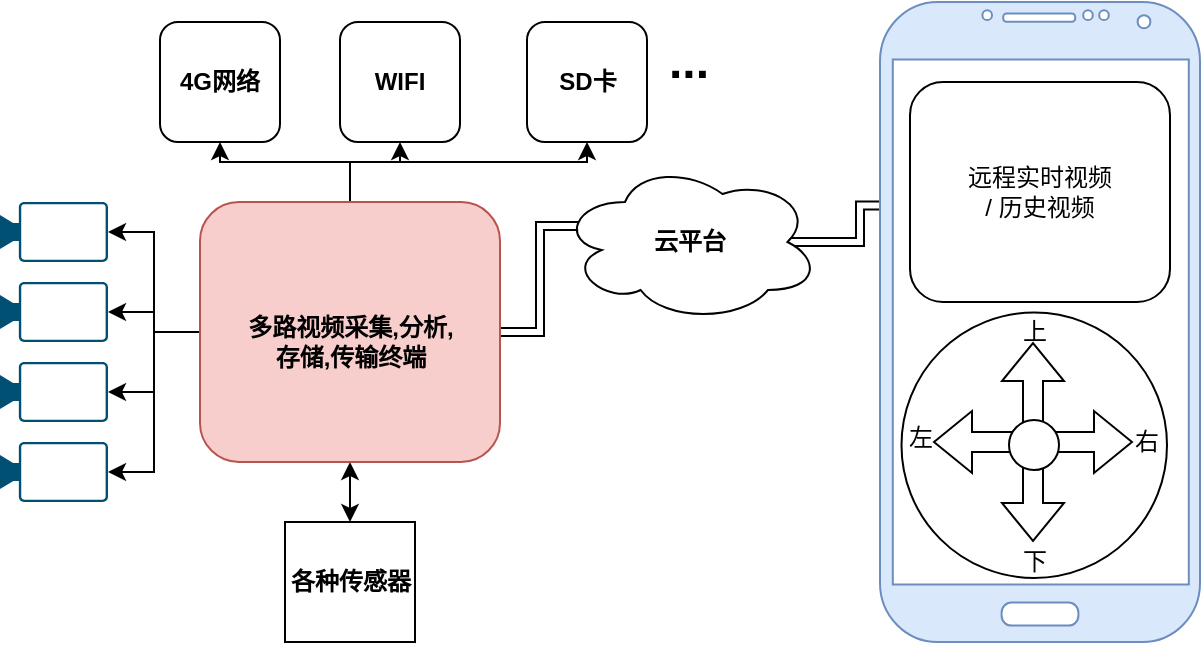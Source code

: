 <mxfile version="21.1.1" type="github">
  <diagram name="第 1 页" id="kXJOPusE5xU-v-Ga1CLE">
    <mxGraphModel dx="875" dy="484" grid="1" gridSize="10" guides="1" tooltips="1" connect="1" arrows="1" fold="1" page="1" pageScale="1" pageWidth="827" pageHeight="1169" math="0" shadow="0">
      <root>
        <mxCell id="0" />
        <mxCell id="1" parent="0" />
        <mxCell id="nGcJagZTHNch-xY1Kb0I-18" style="edgeStyle=orthogonalEdgeStyle;rounded=0;orthogonalLoop=1;jettySize=auto;html=1;entryX=0.035;entryY=0.318;entryDx=0;entryDy=0;entryPerimeter=0;exitX=0.875;exitY=0.5;exitDx=0;exitDy=0;exitPerimeter=0;shape=link;fontStyle=1" edge="1" parent="1" source="nGcJagZTHNch-xY1Kb0I-1" target="nGcJagZTHNch-xY1Kb0I-2">
          <mxGeometry relative="1" as="geometry" />
        </mxCell>
        <mxCell id="nGcJagZTHNch-xY1Kb0I-1" value="云平台" style="ellipse;shape=cloud;whiteSpace=wrap;html=1;fontStyle=1" vertex="1" parent="1">
          <mxGeometry x="400" y="300" width="130" height="80" as="geometry" />
        </mxCell>
        <mxCell id="nGcJagZTHNch-xY1Kb0I-2" value="" style="verticalLabelPosition=bottom;verticalAlign=top;html=1;shadow=0;dashed=0;strokeWidth=1;shape=mxgraph.android.phone2;strokeColor=#6c8ebf;fontStyle=1;fillColor=#dae8fc;" vertex="1" parent="1">
          <mxGeometry x="560" y="220" width="160" height="320" as="geometry" />
        </mxCell>
        <mxCell id="nGcJagZTHNch-xY1Kb0I-12" style="edgeStyle=orthogonalEdgeStyle;rounded=0;orthogonalLoop=1;jettySize=auto;html=1;entryX=0.07;entryY=0.4;entryDx=0;entryDy=0;entryPerimeter=0;shape=link;fontStyle=1" edge="1" parent="1" source="nGcJagZTHNch-xY1Kb0I-4" target="nGcJagZTHNch-xY1Kb0I-1">
          <mxGeometry relative="1" as="geometry" />
        </mxCell>
        <mxCell id="nGcJagZTHNch-xY1Kb0I-19" style="edgeStyle=orthogonalEdgeStyle;rounded=0;orthogonalLoop=1;jettySize=auto;html=1;entryX=1;entryY=0.5;entryDx=0;entryDy=0;entryPerimeter=0;fontStyle=1" edge="1" parent="1" source="nGcJagZTHNch-xY1Kb0I-4" target="nGcJagZTHNch-xY1Kb0I-14">
          <mxGeometry relative="1" as="geometry" />
        </mxCell>
        <mxCell id="nGcJagZTHNch-xY1Kb0I-20" style="edgeStyle=orthogonalEdgeStyle;rounded=0;orthogonalLoop=1;jettySize=auto;html=1;entryX=1;entryY=0.5;entryDx=0;entryDy=0;entryPerimeter=0;fontStyle=1" edge="1" parent="1" source="nGcJagZTHNch-xY1Kb0I-4" target="nGcJagZTHNch-xY1Kb0I-15">
          <mxGeometry relative="1" as="geometry" />
        </mxCell>
        <mxCell id="nGcJagZTHNch-xY1Kb0I-21" style="edgeStyle=orthogonalEdgeStyle;rounded=0;orthogonalLoop=1;jettySize=auto;html=1;entryX=1;entryY=0.5;entryDx=0;entryDy=0;entryPerimeter=0;fontStyle=1" edge="1" parent="1" source="nGcJagZTHNch-xY1Kb0I-4" target="nGcJagZTHNch-xY1Kb0I-16">
          <mxGeometry relative="1" as="geometry" />
        </mxCell>
        <mxCell id="nGcJagZTHNch-xY1Kb0I-22" style="edgeStyle=orthogonalEdgeStyle;rounded=0;orthogonalLoop=1;jettySize=auto;html=1;entryX=1;entryY=0.5;entryDx=0;entryDy=0;entryPerimeter=0;fontStyle=1" edge="1" parent="1" source="nGcJagZTHNch-xY1Kb0I-4" target="nGcJagZTHNch-xY1Kb0I-17">
          <mxGeometry relative="1" as="geometry" />
        </mxCell>
        <mxCell id="nGcJagZTHNch-xY1Kb0I-34" style="edgeStyle=orthogonalEdgeStyle;rounded=0;orthogonalLoop=1;jettySize=auto;html=1;startArrow=classic;startFill=1;fontStyle=1" edge="1" parent="1" source="nGcJagZTHNch-xY1Kb0I-4" target="nGcJagZTHNch-xY1Kb0I-33">
          <mxGeometry relative="1" as="geometry" />
        </mxCell>
        <mxCell id="nGcJagZTHNch-xY1Kb0I-37" style="edgeStyle=orthogonalEdgeStyle;rounded=0;orthogonalLoop=1;jettySize=auto;html=1;entryX=0.5;entryY=1;entryDx=0;entryDy=0;fontStyle=1" edge="1" parent="1" source="nGcJagZTHNch-xY1Kb0I-4" target="nGcJagZTHNch-xY1Kb0I-35">
          <mxGeometry relative="1" as="geometry" />
        </mxCell>
        <mxCell id="nGcJagZTHNch-xY1Kb0I-38" style="edgeStyle=orthogonalEdgeStyle;rounded=0;orthogonalLoop=1;jettySize=auto;html=1;entryX=0.5;entryY=1;entryDx=0;entryDy=0;fontStyle=1" edge="1" parent="1" source="nGcJagZTHNch-xY1Kb0I-4" target="nGcJagZTHNch-xY1Kb0I-36">
          <mxGeometry relative="1" as="geometry" />
        </mxCell>
        <mxCell id="nGcJagZTHNch-xY1Kb0I-40" style="edgeStyle=orthogonalEdgeStyle;rounded=0;orthogonalLoop=1;jettySize=auto;html=1;entryX=0.5;entryY=1;entryDx=0;entryDy=0;fontStyle=1" edge="1" parent="1" source="nGcJagZTHNch-xY1Kb0I-4" target="nGcJagZTHNch-xY1Kb0I-39">
          <mxGeometry relative="1" as="geometry">
            <Array as="points">
              <mxPoint x="295" y="300" />
              <mxPoint x="414" y="300" />
            </Array>
          </mxGeometry>
        </mxCell>
        <mxCell id="nGcJagZTHNch-xY1Kb0I-4" value="" style="whiteSpace=wrap;html=1;fontStyle=1;fillColor=#f8cecc;strokeColor=#b85450;rounded=1;" vertex="1" parent="1">
          <mxGeometry x="220" y="320" width="150" height="130" as="geometry" />
        </mxCell>
        <mxCell id="nGcJagZTHNch-xY1Kb0I-14" value="" style="points=[[0,0.5,0],[0.19,0.02,0],[0.59,0,0],[0.985,0.02,0],[1,0.5,0],[0.985,0.98,0],[0.59,1,0],[0.19,0.98,0]];verticalLabelPosition=bottom;sketch=0;html=1;verticalAlign=top;aspect=fixed;align=center;pointerEvents=1;shape=mxgraph.cisco19.camera;fillColor=#005073;strokeColor=none;fontStyle=1" vertex="1" parent="1">
          <mxGeometry x="120" y="320" width="54" height="30" as="geometry" />
        </mxCell>
        <mxCell id="nGcJagZTHNch-xY1Kb0I-15" value="" style="points=[[0,0.5,0],[0.19,0.02,0],[0.59,0,0],[0.985,0.02,0],[1,0.5,0],[0.985,0.98,0],[0.59,1,0],[0.19,0.98,0]];verticalLabelPosition=bottom;sketch=0;html=1;verticalAlign=top;aspect=fixed;align=center;pointerEvents=1;shape=mxgraph.cisco19.camera;fillColor=#005073;strokeColor=none;fontStyle=1" vertex="1" parent="1">
          <mxGeometry x="120" y="360" width="54" height="30" as="geometry" />
        </mxCell>
        <mxCell id="nGcJagZTHNch-xY1Kb0I-16" value="" style="points=[[0,0.5,0],[0.19,0.02,0],[0.59,0,0],[0.985,0.02,0],[1,0.5,0],[0.985,0.98,0],[0.59,1,0],[0.19,0.98,0]];verticalLabelPosition=bottom;sketch=0;html=1;verticalAlign=top;aspect=fixed;align=center;pointerEvents=1;shape=mxgraph.cisco19.camera;fillColor=#005073;strokeColor=none;fontStyle=1" vertex="1" parent="1">
          <mxGeometry x="120" y="400" width="54" height="30" as="geometry" />
        </mxCell>
        <mxCell id="nGcJagZTHNch-xY1Kb0I-17" value="" style="points=[[0,0.5,0],[0.19,0.02,0],[0.59,0,0],[0.985,0.02,0],[1,0.5,0],[0.985,0.98,0],[0.59,1,0],[0.19,0.98,0]];verticalLabelPosition=bottom;sketch=0;html=1;verticalAlign=top;aspect=fixed;align=center;pointerEvents=1;shape=mxgraph.cisco19.camera;fillColor=#005073;strokeColor=none;fontStyle=1" vertex="1" parent="1">
          <mxGeometry x="120" y="440" width="54" height="30" as="geometry" />
        </mxCell>
        <mxCell id="nGcJagZTHNch-xY1Kb0I-24" value="多路视频采集,分析,&lt;br&gt;存储,传输终端" style="text;html=1;align=center;verticalAlign=middle;resizable=0;points=[];autosize=1;strokeColor=none;fillColor=none;fontStyle=1" vertex="1" parent="1">
          <mxGeometry x="230" y="370" width="130" height="40" as="geometry" />
        </mxCell>
        <mxCell id="nGcJagZTHNch-xY1Kb0I-33" value="各种传感器" style="whiteSpace=wrap;html=1;fontStyle=1" vertex="1" parent="1">
          <mxGeometry x="262.5" y="480" width="65" height="60" as="geometry" />
        </mxCell>
        <mxCell id="nGcJagZTHNch-xY1Kb0I-35" value="4G网络" style="whiteSpace=wrap;html=1;fontStyle=1;rounded=1;" vertex="1" parent="1">
          <mxGeometry x="200" y="230" width="60" height="60" as="geometry" />
        </mxCell>
        <mxCell id="nGcJagZTHNch-xY1Kb0I-36" value="WIFI" style="whiteSpace=wrap;html=1;fontStyle=1;rounded=1;" vertex="1" parent="1">
          <mxGeometry x="290" y="230" width="60" height="60" as="geometry" />
        </mxCell>
        <mxCell id="nGcJagZTHNch-xY1Kb0I-39" value="SD卡" style="whiteSpace=wrap;html=1;fontStyle=1;rounded=1;" vertex="1" parent="1">
          <mxGeometry x="383.5" y="230" width="60" height="60" as="geometry" />
        </mxCell>
        <mxCell id="nGcJagZTHNch-xY1Kb0I-41" value="&lt;span&gt;&lt;font style=&quot;font-size: 24px;&quot;&gt;...&lt;/font&gt;&lt;/span&gt;" style="text;html=1;align=center;verticalAlign=middle;resizable=0;points=[];autosize=1;strokeColor=none;fillColor=none;fontStyle=1;rounded=1;" vertex="1" parent="1">
          <mxGeometry x="443.5" y="230" width="40" height="40" as="geometry" />
        </mxCell>
        <mxCell id="nGcJagZTHNch-xY1Kb0I-43" value="远程实时视频&lt;br&gt;/&amp;nbsp;历史视频" style="whiteSpace=wrap;html=1;rounded=1;" vertex="1" parent="1">
          <mxGeometry x="575" y="260" width="130" height="110" as="geometry" />
        </mxCell>
        <mxCell id="nGcJagZTHNch-xY1Kb0I-60" value="" style="group" vertex="1" connectable="0" parent="1">
          <mxGeometry x="560" y="370" width="152.5" height="145" as="geometry" />
        </mxCell>
        <mxCell id="nGcJagZTHNch-xY1Kb0I-58" value="" style="ellipse;whiteSpace=wrap;html=1;aspect=fixed;" vertex="1" parent="nGcJagZTHNch-xY1Kb0I-60">
          <mxGeometry x="10.75" y="5.25" width="132.75" height="132.75" as="geometry" />
        </mxCell>
        <mxCell id="nGcJagZTHNch-xY1Kb0I-44" value="" style="shape=flexArrow;endArrow=classic;html=1;rounded=0;" edge="1" parent="nGcJagZTHNch-xY1Kb0I-60">
          <mxGeometry width="50" height="50" relative="1" as="geometry">
            <mxPoint x="76.5" y="70" as="sourcePoint" />
            <mxPoint x="126.5" y="70" as="targetPoint" />
          </mxGeometry>
        </mxCell>
        <mxCell id="nGcJagZTHNch-xY1Kb0I-45" value="" style="shape=flexArrow;endArrow=classic;html=1;rounded=0;" edge="1" parent="nGcJagZTHNch-xY1Kb0I-60">
          <mxGeometry width="50" height="50" relative="1" as="geometry">
            <mxPoint x="76.5" y="70" as="sourcePoint" />
            <mxPoint x="26.5" y="70" as="targetPoint" />
          </mxGeometry>
        </mxCell>
        <mxCell id="nGcJagZTHNch-xY1Kb0I-46" value="" style="shape=flexArrow;endArrow=classic;startArrow=classic;html=1;rounded=0;" edge="1" parent="nGcJagZTHNch-xY1Kb0I-60">
          <mxGeometry width="100" height="100" relative="1" as="geometry">
            <mxPoint x="76.5" y="120" as="sourcePoint" />
            <mxPoint x="76.5" y="20" as="targetPoint" />
          </mxGeometry>
        </mxCell>
        <mxCell id="nGcJagZTHNch-xY1Kb0I-52" value="右" style="text;html=1;align=center;verticalAlign=middle;resizable=0;points=[];autosize=1;strokeColor=none;fillColor=none;" vertex="1" parent="nGcJagZTHNch-xY1Kb0I-60">
          <mxGeometry x="112.5" y="55" width="40" height="30" as="geometry" />
        </mxCell>
        <mxCell id="nGcJagZTHNch-xY1Kb0I-53" value="左" style="text;html=1;align=center;verticalAlign=middle;resizable=0;points=[];autosize=1;strokeColor=none;fillColor=none;" vertex="1" parent="nGcJagZTHNch-xY1Kb0I-60">
          <mxGeometry y="53" width="40" height="30" as="geometry" />
        </mxCell>
        <mxCell id="nGcJagZTHNch-xY1Kb0I-54" value="上" style="text;html=1;align=center;verticalAlign=middle;resizable=0;points=[];autosize=1;strokeColor=none;fillColor=none;" vertex="1" parent="nGcJagZTHNch-xY1Kb0I-60">
          <mxGeometry x="56.5" width="40" height="30" as="geometry" />
        </mxCell>
        <mxCell id="nGcJagZTHNch-xY1Kb0I-55" value="下" style="text;html=1;align=center;verticalAlign=middle;resizable=0;points=[];autosize=1;strokeColor=none;fillColor=none;" vertex="1" parent="nGcJagZTHNch-xY1Kb0I-60">
          <mxGeometry x="56.5" y="115" width="40" height="30" as="geometry" />
        </mxCell>
        <mxCell id="nGcJagZTHNch-xY1Kb0I-57" value="" style="ellipse;whiteSpace=wrap;html=1;aspect=fixed;" vertex="1" parent="nGcJagZTHNch-xY1Kb0I-60">
          <mxGeometry x="64.5" y="59" width="25" height="25" as="geometry" />
        </mxCell>
      </root>
    </mxGraphModel>
  </diagram>
</mxfile>
